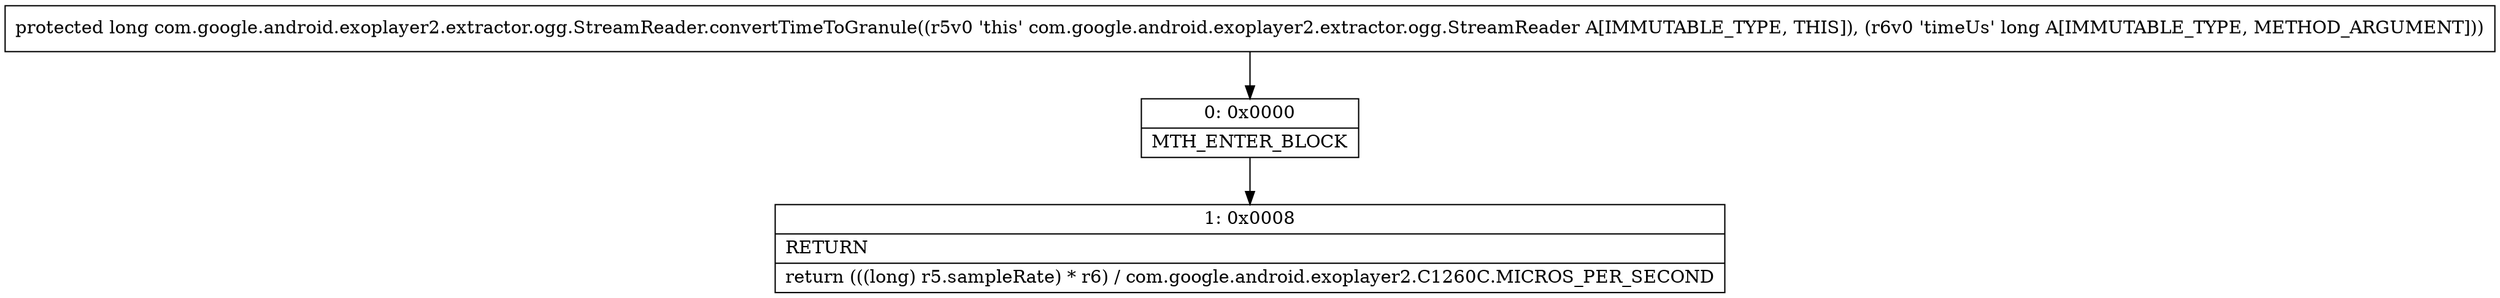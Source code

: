 digraph "CFG forcom.google.android.exoplayer2.extractor.ogg.StreamReader.convertTimeToGranule(J)J" {
Node_0 [shape=record,label="{0\:\ 0x0000|MTH_ENTER_BLOCK\l}"];
Node_1 [shape=record,label="{1\:\ 0x0008|RETURN\l|return (((long) r5.sampleRate) * r6) \/ com.google.android.exoplayer2.C1260C.MICROS_PER_SECOND\l}"];
MethodNode[shape=record,label="{protected long com.google.android.exoplayer2.extractor.ogg.StreamReader.convertTimeToGranule((r5v0 'this' com.google.android.exoplayer2.extractor.ogg.StreamReader A[IMMUTABLE_TYPE, THIS]), (r6v0 'timeUs' long A[IMMUTABLE_TYPE, METHOD_ARGUMENT])) }"];
MethodNode -> Node_0;
Node_0 -> Node_1;
}

